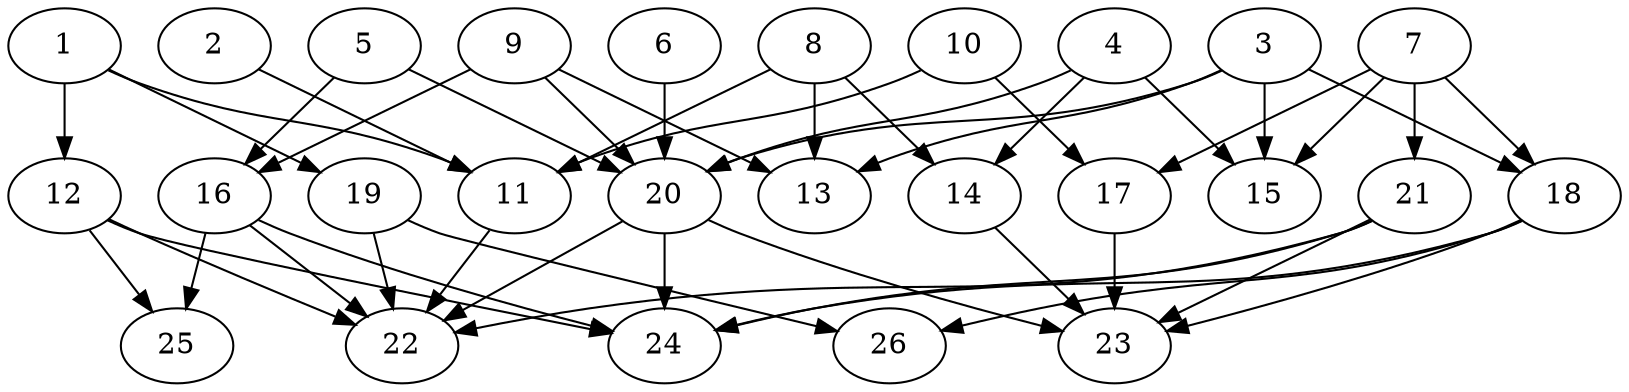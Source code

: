 // DAG (tier=2-normal, mode=data, n=26, ccr=0.440, fat=0.644, density=0.473, regular=0.534, jump=0.149, mindata=2097152, maxdata=16777216)
// DAG automatically generated by daggen at Sun Aug 24 16:33:34 2025
// /home/ermia/Project/Environments/daggen/bin/daggen --dot --ccr 0.440 --fat 0.644 --regular 0.534 --density 0.473 --jump 0.149 --mindata 2097152 --maxdata 16777216 -n 26 
digraph G {
  1 [size="3330656437684557316096", alpha="0.03", expect_size="1665328218842278658048"]
  1 -> 11 [size ="1784198671106048"]
  1 -> 12 [size ="1784198671106048"]
  1 -> 19 [size ="1784198671106048"]
  2 [size="30614947121594368000", alpha="0.18", expect_size="15307473560797184000"]
  2 -> 11 [size ="78291088179200"]
  3 [size="19597011602650112", alpha="0.06", expect_size="9798505801325056"]
  3 -> 13 [size ="331254855630848"]
  3 -> 15 [size ="331254855630848"]
  3 -> 18 [size ="331254855630848"]
  3 -> 20 [size ="331254855630848"]
  4 [size="963999271029888253952", alpha="0.02", expect_size="481999635514944126976"]
  4 -> 14 [size ="780682523574272"]
  4 -> 15 [size ="780682523574272"]
  4 -> 20 [size ="780682523574272"]
  5 [size="11102871632020106", alpha="0.09", expect_size="5551435816010053"]
  5 -> 16 [size ="518640529047552"]
  5 -> 20 [size ="518640529047552"]
  6 [size="4332413036145308672", alpha="0.00", expect_size="2166206518072654336"]
  6 -> 20 [size ="1720428347260928"]
  7 [size="7323843147991117", alpha="0.08", expect_size="3661921573995558"]
  7 -> 15 [size ="114529874739200"]
  7 -> 17 [size ="114529874739200"]
  7 -> 18 [size ="114529874739200"]
  7 -> 21 [size ="114529874739200"]
  8 [size="2913011992910314340352", alpha="0.14", expect_size="1456505996455157170176"]
  8 -> 11 [size ="1631742037327872"]
  8 -> 13 [size ="1631742037327872"]
  8 -> 14 [size ="1631742037327872"]
  9 [size="7102860209156351", alpha="0.06", expect_size="3551430104578175"]
  9 -> 13 [size ="211649017413632"]
  9 -> 16 [size ="211649017413632"]
  9 -> 20 [size ="211649017413632"]
  10 [size="795294309111872128", alpha="0.19", expect_size="397647154555936064"]
  10 -> 11 [size ="1101112585224192"]
  10 -> 17 [size ="1101112585224192"]
  11 [size="164014498614676384", alpha="0.12", expect_size="82007249307338192"]
  11 -> 22 [size ="61017132367872"]
  12 [size="1751172626802535680", alpha="0.04", expect_size="875586313401267840"]
  12 -> 22 [size ="1558638271397888"]
  12 -> 24 [size ="1558638271397888"]
  12 -> 25 [size ="1558638271397888"]
  13 [size="23856363738327140", alpha="0.08", expect_size="11928181869163570"]
  14 [size="7934070098674465", alpha="0.07", expect_size="3967035049337232"]
  14 -> 23 [size ="230155251351552"]
  15 [size="5662376628148226", alpha="0.06", expect_size="2831188314074113"]
  16 [size="49022180117736584", alpha="0.16", expect_size="24511090058868292"]
  16 -> 22 [size ="967785995829248"]
  16 -> 24 [size ="967785995829248"]
  16 -> 25 [size ="967785995829248"]
  17 [size="574140575482049472", alpha="0.17", expect_size="287070287741024736"]
  17 -> 23 [size ="224565351415808"]
  18 [size="903023133856618", alpha="0.01", expect_size="451511566928309"]
  18 -> 23 [size ="40711667843072"]
  18 -> 24 [size ="40711667843072"]
  18 -> 26 [size ="40711667843072"]
  19 [size="120376489805299184", alpha="0.01", expect_size="60188244902649592"]
  19 -> 22 [size ="242261958852608"]
  19 -> 26 [size ="242261958852608"]
  20 [size="462373975048747712", alpha="0.17", expect_size="231186987524373856"]
  20 -> 22 [size ="393729391198208"]
  20 -> 23 [size ="393729391198208"]
  20 -> 24 [size ="393729391198208"]
  21 [size="2169952781979319533568", alpha="0.19", expect_size="1084976390989659766784"]
  21 -> 22 [size ="1340880812244992"]
  21 -> 23 [size ="1340880812244992"]
  21 -> 24 [size ="1340880812244992"]
  22 [size="909325344103669760", alpha="0.17", expect_size="454662672051834880"]
  23 [size="9902289782093000", alpha="0.05", expect_size="4951144891046500"]
  24 [size="2528404639430356238336", alpha="0.00", expect_size="1264202319715178119168"]
  25 [size="17081021451206656000", alpha="0.01", expect_size="8540510725603328000"]
  26 [size="527990584959270125568", alpha="0.13", expect_size="263995292479635062784"]
}